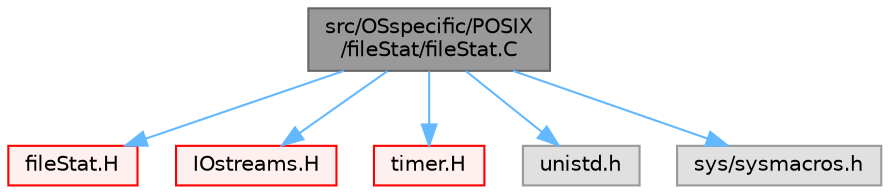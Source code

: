 digraph "src/OSspecific/POSIX/fileStat/fileStat.C"
{
 // LATEX_PDF_SIZE
  bgcolor="transparent";
  edge [fontname=Helvetica,fontsize=10,labelfontname=Helvetica,labelfontsize=10];
  node [fontname=Helvetica,fontsize=10,shape=box,height=0.2,width=0.4];
  Node1 [id="Node000001",label="src/OSspecific/POSIX\l/fileStat/fileStat.C",height=0.2,width=0.4,color="gray40", fillcolor="grey60", style="filled", fontcolor="black",tooltip=" "];
  Node1 -> Node2 [id="edge1_Node000001_Node000002",color="steelblue1",style="solid",tooltip=" "];
  Node2 [id="Node000002",label="fileStat.H",height=0.2,width=0.4,color="red", fillcolor="#FFF0F0", style="filled",URL="$fileStat_8H.html",tooltip=" "];
  Node1 -> Node30 [id="edge2_Node000001_Node000030",color="steelblue1",style="solid",tooltip=" "];
  Node30 [id="Node000030",label="IOstreams.H",height=0.2,width=0.4,color="red", fillcolor="#FFF0F0", style="filled",URL="$IOstreams_8H.html",tooltip="Useful combination of include files which define Sin, Sout and Serr and the use of IO streams general..."];
  Node1 -> Node102 [id="edge3_Node000001_Node000102",color="steelblue1",style="solid",tooltip=" "];
  Node102 [id="Node000102",label="timer.H",height=0.2,width=0.4,color="red", fillcolor="#FFF0F0", style="filled",URL="$timer_8H.html",tooltip=" "];
  Node1 -> Node104 [id="edge4_Node000001_Node000104",color="steelblue1",style="solid",tooltip=" "];
  Node104 [id="Node000104",label="unistd.h",height=0.2,width=0.4,color="grey60", fillcolor="#E0E0E0", style="filled",tooltip=" "];
  Node1 -> Node105 [id="edge5_Node000001_Node000105",color="steelblue1",style="solid",tooltip=" "];
  Node105 [id="Node000105",label="sys/sysmacros.h",height=0.2,width=0.4,color="grey60", fillcolor="#E0E0E0", style="filled",tooltip=" "];
}
